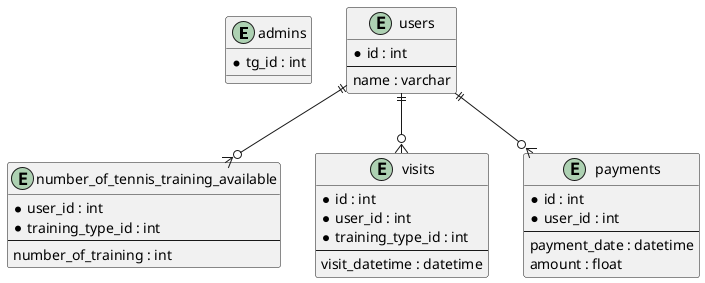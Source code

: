 @startuml

entity "admins" {
    *tg_id : int
}

entity "users" as users {
    *id : int
    --
    name : varchar
}

entity "number_of_tennis_training_available" as tennis_balances {
    *user_id : int
    *training_type_id : int
    --
    number_of_training : int
}

entity "visits" as visits {
    *id : int
    *user_id : int
    *training_type_id : int
    --
    visit_datetime : datetime
}

entity "payments" as payments {
    *id : int
    *user_id : int
    --
    payment_date : datetime
    amount : float
}

users ||--o{ tennis_balances
users ||--o{ visits
users ||--o{ payments

@enduml
